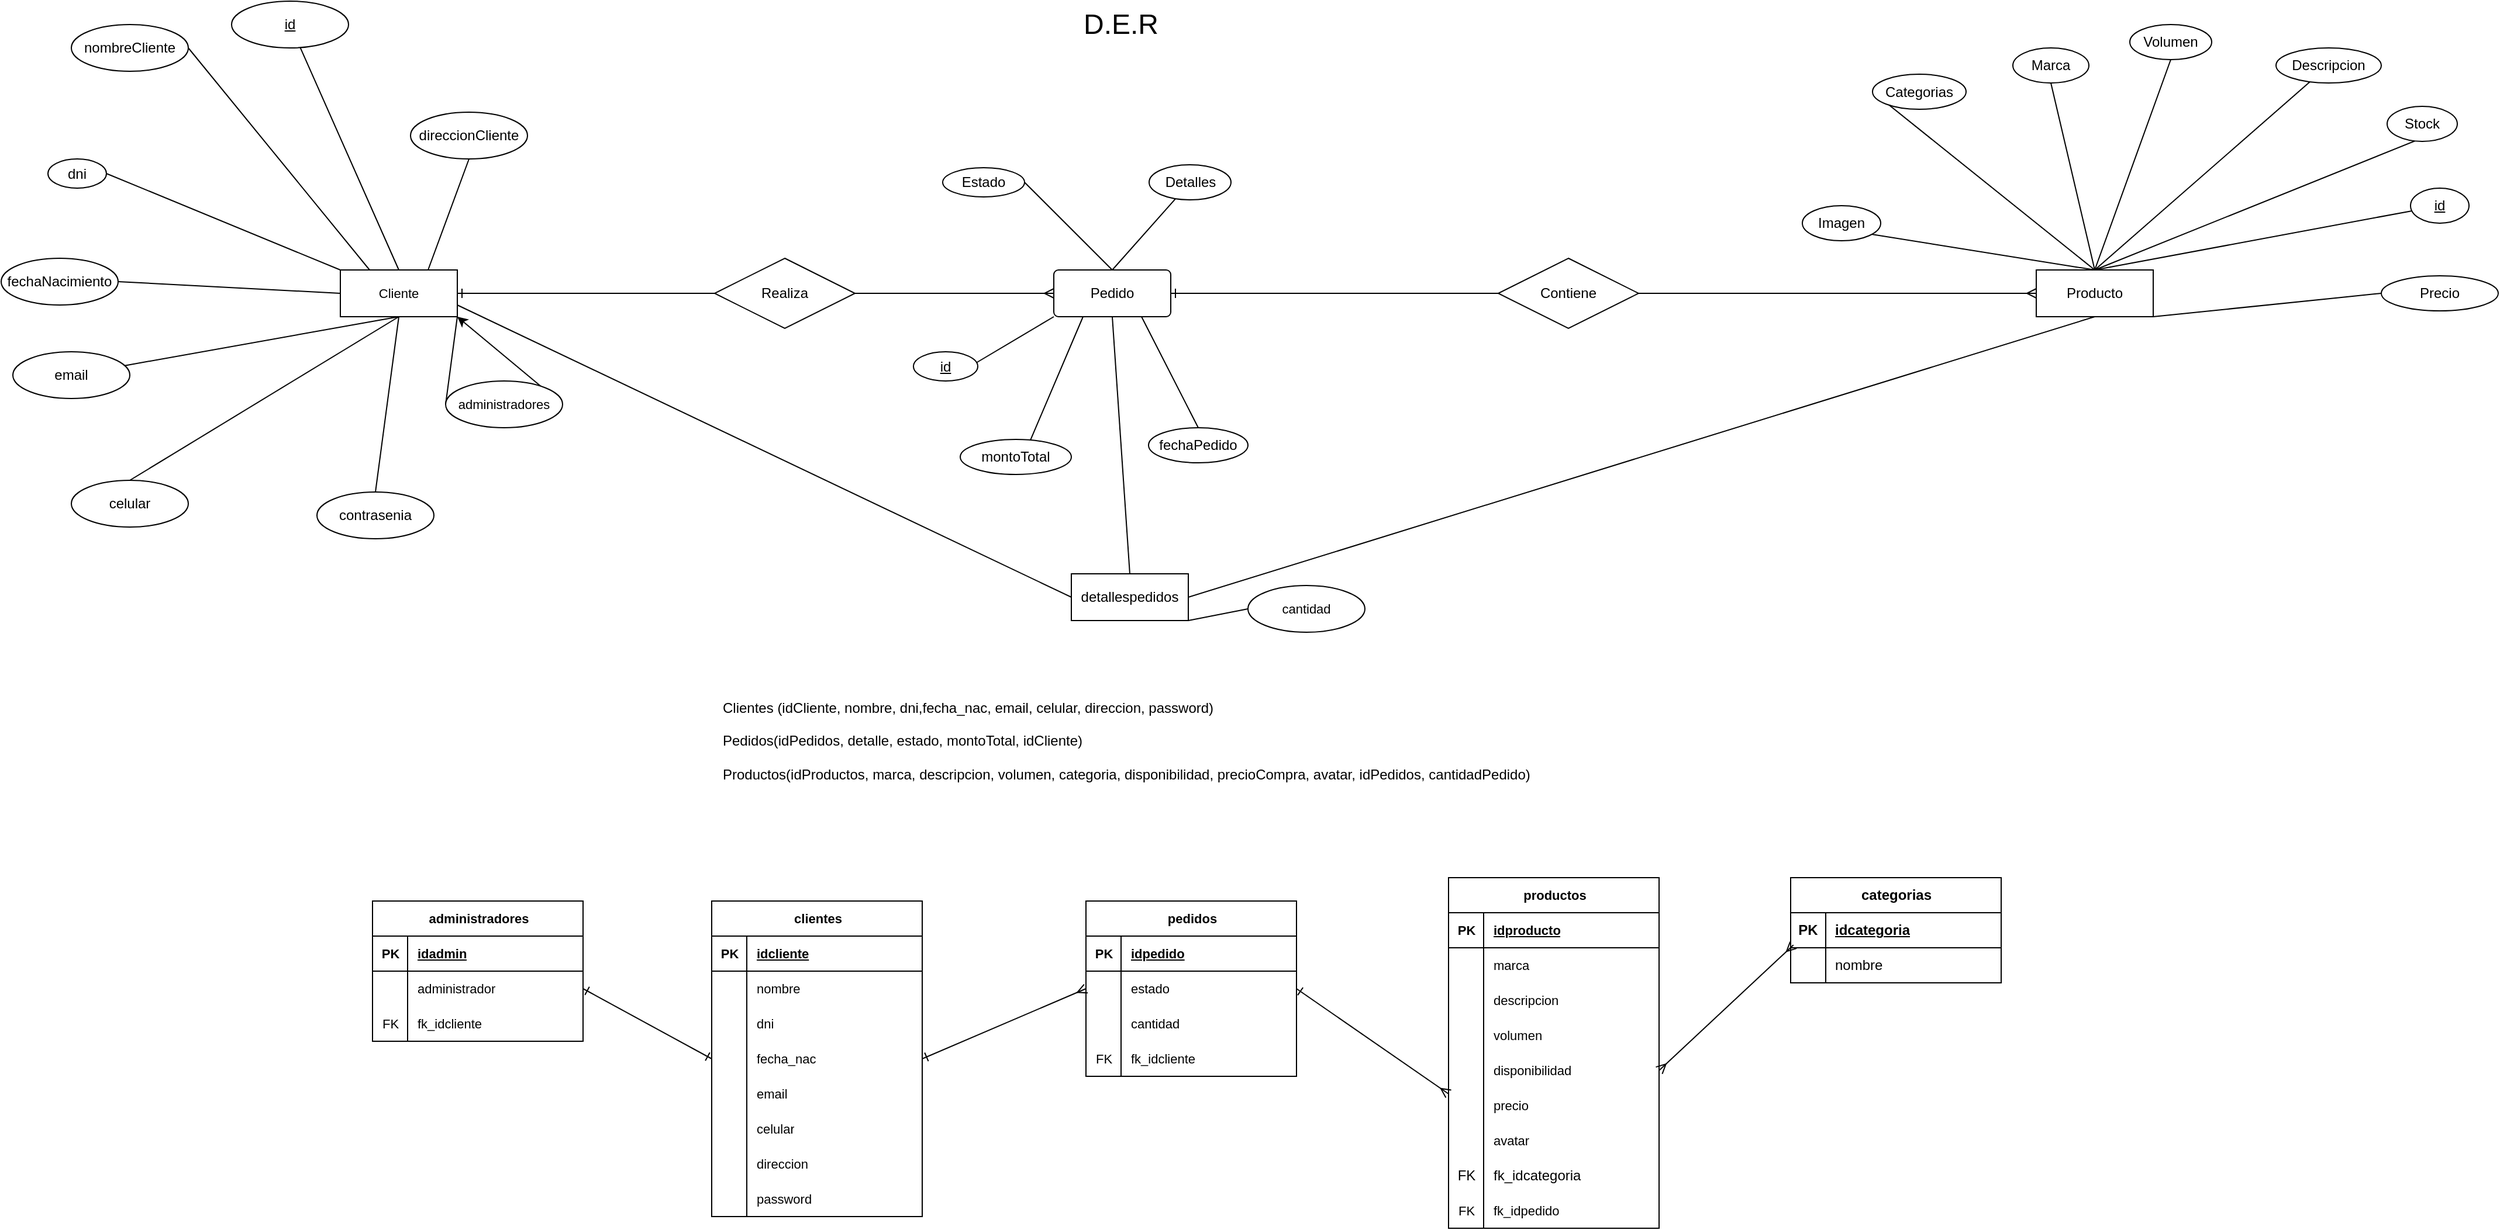 <mxfile version="23.1.5" type="device">
  <diagram name="Página-1" id="Vzo0kgqC_UBkj3XEZUI8">
    <mxGraphModel dx="1621" dy="559" grid="1" gridSize="10" guides="1" tooltips="1" connect="1" arrows="1" fold="1" page="1" pageScale="1" pageWidth="827" pageHeight="1169" math="0" shadow="0">
      <root>
        <mxCell id="0" />
        <mxCell id="1" parent="0" />
        <mxCell id="DwWtj5NtbCxw7z7-k88G-12" style="rounded=0;orthogonalLoop=1;jettySize=auto;html=1;entryX=0.5;entryY=1;entryDx=0;entryDy=0;endArrow=none;endFill=0;exitX=0.25;exitY=1;exitDx=0;exitDy=0;" parent="1" source="DwWtj5NtbCxw7z7-k88G-1" target="DwWtj5NtbCxw7z7-k88G-11" edge="1">
          <mxGeometry relative="1" as="geometry">
            <mxPoint x="60" y="220" as="sourcePoint" />
          </mxGeometry>
        </mxCell>
        <mxCell id="DwWtj5NtbCxw7z7-k88G-13" value="" style="edgeStyle=none;shape=connector;rounded=0;orthogonalLoop=1;jettySize=auto;html=1;labelBackgroundColor=default;strokeColor=default;align=center;verticalAlign=middle;fontFamily=Helvetica;fontSize=11;fontColor=default;endArrow=none;endFill=0;exitX=0.5;exitY=0;exitDx=0;exitDy=0;" parent="1" source="ZBYRDxDw6erKuCQjxqFS-1" target="DwWtj5NtbCxw7z7-k88G-2" edge="1">
          <mxGeometry relative="1" as="geometry" />
        </mxCell>
        <mxCell id="DwWtj5NtbCxw7z7-k88G-14" value="" style="edgeStyle=none;shape=connector;rounded=0;orthogonalLoop=1;jettySize=auto;html=1;labelBackgroundColor=default;strokeColor=default;align=center;verticalAlign=middle;fontFamily=Helvetica;fontSize=11;fontColor=default;endArrow=none;endFill=0;exitX=0.5;exitY=0;exitDx=0;exitDy=0;" parent="1" source="ZBYRDxDw6erKuCQjxqFS-1" target="DwWtj5NtbCxw7z7-k88G-6" edge="1">
          <mxGeometry relative="1" as="geometry" />
        </mxCell>
        <mxCell id="DwWtj5NtbCxw7z7-k88G-16" style="edgeStyle=none;shape=connector;rounded=0;orthogonalLoop=1;jettySize=auto;html=1;exitX=0.75;exitY=1;exitDx=0;exitDy=0;entryX=0.5;entryY=0;entryDx=0;entryDy=0;labelBackgroundColor=default;strokeColor=default;align=center;verticalAlign=middle;fontFamily=Helvetica;fontSize=11;fontColor=default;endArrow=none;endFill=0;" parent="1" source="DwWtj5NtbCxw7z7-k88G-1" target="DwWtj5NtbCxw7z7-k88G-8" edge="1">
          <mxGeometry relative="1" as="geometry" />
        </mxCell>
        <mxCell id="DwWtj5NtbCxw7z7-k88G-17" style="edgeStyle=none;shape=connector;rounded=0;orthogonalLoop=1;jettySize=auto;html=1;exitX=0.5;exitY=0;exitDx=0;exitDy=0;entryX=0;entryY=0.5;entryDx=0;entryDy=0;labelBackgroundColor=default;strokeColor=default;align=center;verticalAlign=middle;fontFamily=Helvetica;fontSize=11;fontColor=default;endArrow=none;endFill=0;" parent="1" source="ZBYRDxDw6erKuCQjxqFS-1" target="DwWtj5NtbCxw7z7-k88G-7" edge="1">
          <mxGeometry relative="1" as="geometry" />
        </mxCell>
        <mxCell id="DwWtj5NtbCxw7z7-k88G-18" style="edgeStyle=none;shape=connector;rounded=0;orthogonalLoop=1;jettySize=auto;html=1;exitX=0.5;exitY=0;exitDx=0;exitDy=0;entryX=0;entryY=0.5;entryDx=0;entryDy=0;labelBackgroundColor=default;strokeColor=default;align=center;verticalAlign=middle;fontFamily=Helvetica;fontSize=11;fontColor=default;endArrow=none;endFill=0;" parent="1" source="ZBYRDxDw6erKuCQjxqFS-1" target="DwWtj5NtbCxw7z7-k88G-5" edge="1">
          <mxGeometry relative="1" as="geometry" />
        </mxCell>
        <mxCell id="DwWtj5NtbCxw7z7-k88G-19" style="edgeStyle=none;shape=connector;rounded=0;orthogonalLoop=1;jettySize=auto;html=1;exitX=0.5;exitY=0;exitDx=0;exitDy=0;entryX=0.5;entryY=1;entryDx=0;entryDy=0;labelBackgroundColor=default;strokeColor=default;align=center;verticalAlign=middle;fontFamily=Helvetica;fontSize=11;fontColor=default;endArrow=none;endFill=0;" parent="1" source="ZBYRDxDw6erKuCQjxqFS-1" target="DwWtj5NtbCxw7z7-k88G-4" edge="1">
          <mxGeometry relative="1" as="geometry" />
        </mxCell>
        <mxCell id="DwWtj5NtbCxw7z7-k88G-1" value="Pedido" style="rounded=1;arcSize=10;whiteSpace=wrap;html=1;align=center;" parent="1" vertex="1">
          <mxGeometry x="290" y="230" width="100" height="40" as="geometry" />
        </mxCell>
        <mxCell id="DwWtj5NtbCxw7z7-k88G-2" value="id" style="ellipse;whiteSpace=wrap;html=1;align=center;fontStyle=4;" parent="1" vertex="1">
          <mxGeometry x="1450" y="160" width="50" height="30" as="geometry" />
        </mxCell>
        <mxCell id="DwWtj5NtbCxw7z7-k88G-4" value="Marca" style="ellipse;whiteSpace=wrap;html=1;align=center;" parent="1" vertex="1">
          <mxGeometry x="1110" y="40" width="65" height="30" as="geometry" />
        </mxCell>
        <mxCell id="DwWtj5NtbCxw7z7-k88G-5" value="Categorias" style="ellipse;whiteSpace=wrap;html=1;align=center;" parent="1" vertex="1">
          <mxGeometry x="990" y="62.5" width="80" height="30" as="geometry" />
        </mxCell>
        <mxCell id="DwWtj5NtbCxw7z7-k88G-6" value="Descripcion" style="ellipse;whiteSpace=wrap;html=1;align=center;" parent="1" vertex="1">
          <mxGeometry x="1335" y="40" width="90" height="30" as="geometry" />
        </mxCell>
        <mxCell id="DwWtj5NtbCxw7z7-k88G-7" value="Imagen" style="ellipse;whiteSpace=wrap;html=1;align=center;" parent="1" vertex="1">
          <mxGeometry x="930" y="175" width="67" height="30" as="geometry" />
        </mxCell>
        <mxCell id="DwWtj5NtbCxw7z7-k88G-8" value="fechaPedido" style="ellipse;whiteSpace=wrap;html=1;align=center;" parent="1" vertex="1">
          <mxGeometry x="371" y="365" width="85" height="30" as="geometry" />
        </mxCell>
        <mxCell id="DwWtj5NtbCxw7z7-k88G-21" style="edgeStyle=none;shape=connector;rounded=0;orthogonalLoop=1;jettySize=auto;html=1;exitX=1;exitY=0.5;exitDx=0;exitDy=0;entryX=0.5;entryY=0;entryDx=0;entryDy=0;labelBackgroundColor=default;strokeColor=default;align=center;verticalAlign=middle;fontFamily=Helvetica;fontSize=11;fontColor=default;endArrow=none;endFill=0;" parent="1" source="DwWtj5NtbCxw7z7-k88G-9" target="ZBYRDxDw6erKuCQjxqFS-1" edge="1">
          <mxGeometry relative="1" as="geometry" />
        </mxCell>
        <mxCell id="DwWtj5NtbCxw7z7-k88G-9" value="Stock" style="ellipse;whiteSpace=wrap;html=1;align=center;" parent="1" vertex="1">
          <mxGeometry x="1430" y="90" width="60" height="30" as="geometry" />
        </mxCell>
        <mxCell id="DwWtj5NtbCxw7z7-k88G-20" style="edgeStyle=none;shape=connector;rounded=0;orthogonalLoop=1;jettySize=auto;html=1;exitX=0.5;exitY=1;exitDx=0;exitDy=0;entryX=0.5;entryY=0;entryDx=0;entryDy=0;labelBackgroundColor=default;strokeColor=default;align=center;verticalAlign=middle;fontFamily=Helvetica;fontSize=11;fontColor=default;endArrow=none;endFill=0;" parent="1" source="DwWtj5NtbCxw7z7-k88G-10" target="ZBYRDxDw6erKuCQjxqFS-1" edge="1">
          <mxGeometry relative="1" as="geometry" />
        </mxCell>
        <mxCell id="DwWtj5NtbCxw7z7-k88G-10" value="Volumen" style="ellipse;whiteSpace=wrap;html=1;align=center;" parent="1" vertex="1">
          <mxGeometry x="1210" y="20" width="70" height="30" as="geometry" />
        </mxCell>
        <mxCell id="DwWtj5NtbCxw7z7-k88G-11" value="montoTotal" style="ellipse;whiteSpace=wrap;html=1;align=center;" parent="1" vertex="1">
          <mxGeometry x="210" y="375" width="95" height="30" as="geometry" />
        </mxCell>
        <mxCell id="DwWtj5NtbCxw7z7-k88G-22" value="Cliente" style="whiteSpace=wrap;html=1;align=center;fontFamily=Helvetica;fontSize=11;fontColor=default;" parent="1" vertex="1">
          <mxGeometry x="-320" y="230" width="100" height="40" as="geometry" />
        </mxCell>
        <mxCell id="DwWtj5NtbCxw7z7-k88G-30" value="" style="edgeStyle=none;shape=connector;rounded=0;orthogonalLoop=1;jettySize=auto;html=1;labelBackgroundColor=default;strokeColor=default;align=center;verticalAlign=middle;fontFamily=Helvetica;fontSize=11;fontColor=default;endArrow=none;endFill=0;" parent="1" source="DwWtj5NtbCxw7z7-k88G-23" edge="1">
          <mxGeometry relative="1" as="geometry">
            <Array as="points" />
            <mxPoint x="-270" y="230" as="targetPoint" />
          </mxGeometry>
        </mxCell>
        <mxCell id="DwWtj5NtbCxw7z7-k88G-23" value="&lt;font style=&quot;font-size: 12px;&quot;&gt;id&lt;/font&gt;" style="ellipse;whiteSpace=wrap;html=1;align=center;fontStyle=4;fontFamily=Helvetica;fontSize=11;fontColor=default;" parent="1" vertex="1">
          <mxGeometry x="-413" width="100" height="40" as="geometry" />
        </mxCell>
        <mxCell id="DwWtj5NtbCxw7z7-k88G-31" style="edgeStyle=none;shape=connector;rounded=0;orthogonalLoop=1;jettySize=auto;html=1;exitX=0.5;exitY=1;exitDx=0;exitDy=0;entryX=0.75;entryY=0;entryDx=0;entryDy=0;labelBackgroundColor=default;strokeColor=default;align=center;verticalAlign=middle;fontFamily=Helvetica;fontSize=11;fontColor=default;endArrow=none;endFill=0;" parent="1" source="DwWtj5NtbCxw7z7-k88G-24" target="DwWtj5NtbCxw7z7-k88G-22" edge="1">
          <mxGeometry relative="1" as="geometry" />
        </mxCell>
        <mxCell id="DwWtj5NtbCxw7z7-k88G-24" value="&lt;font style=&quot;font-size: 12px;&quot;&gt;direccionCliente&lt;/font&gt;" style="ellipse;whiteSpace=wrap;html=1;align=center;fontFamily=Helvetica;fontSize=11;fontColor=default;" parent="1" vertex="1">
          <mxGeometry x="-260" y="95" width="100" height="40" as="geometry" />
        </mxCell>
        <mxCell id="DwWtj5NtbCxw7z7-k88G-36" style="edgeStyle=none;shape=connector;rounded=0;orthogonalLoop=1;jettySize=auto;html=1;exitX=1;exitY=0.5;exitDx=0;exitDy=0;labelBackgroundColor=default;strokeColor=default;align=center;verticalAlign=middle;fontFamily=Helvetica;fontSize=11;fontColor=default;endArrow=none;endFill=0;entryX=0.25;entryY=0;entryDx=0;entryDy=0;" parent="1" source="DwWtj5NtbCxw7z7-k88G-25" target="DwWtj5NtbCxw7z7-k88G-22" edge="1">
          <mxGeometry relative="1" as="geometry">
            <mxPoint x="-270" y="230" as="targetPoint" />
          </mxGeometry>
        </mxCell>
        <mxCell id="DwWtj5NtbCxw7z7-k88G-25" value="&lt;font style=&quot;font-size: 12px;&quot;&gt;nombreCliente&lt;/font&gt;" style="ellipse;whiteSpace=wrap;html=1;align=center;fontFamily=Helvetica;fontSize=11;fontColor=default;" parent="1" vertex="1">
          <mxGeometry x="-550" y="20" width="100" height="40" as="geometry" />
        </mxCell>
        <mxCell id="DwWtj5NtbCxw7z7-k88G-35" style="edgeStyle=none;shape=connector;rounded=0;orthogonalLoop=1;jettySize=auto;html=1;exitX=1;exitY=0.5;exitDx=0;exitDy=0;entryX=0;entryY=0;entryDx=0;entryDy=0;labelBackgroundColor=default;strokeColor=default;align=center;verticalAlign=middle;fontFamily=Helvetica;fontSize=11;fontColor=default;endArrow=none;endFill=0;" parent="1" source="DwWtj5NtbCxw7z7-k88G-26" target="DwWtj5NtbCxw7z7-k88G-22" edge="1">
          <mxGeometry relative="1" as="geometry" />
        </mxCell>
        <mxCell id="DwWtj5NtbCxw7z7-k88G-26" value="&lt;font style=&quot;font-size: 12px;&quot;&gt;dni&lt;/font&gt;" style="ellipse;whiteSpace=wrap;html=1;align=center;fontFamily=Helvetica;fontSize=11;fontColor=default;" parent="1" vertex="1">
          <mxGeometry x="-570" y="135" width="50" height="25" as="geometry" />
        </mxCell>
        <mxCell id="DwWtj5NtbCxw7z7-k88G-32" style="edgeStyle=none;shape=connector;rounded=0;orthogonalLoop=1;jettySize=auto;html=1;exitX=0.5;exitY=0;exitDx=0;exitDy=0;entryX=0.5;entryY=1;entryDx=0;entryDy=0;labelBackgroundColor=default;strokeColor=default;align=center;verticalAlign=middle;fontFamily=Helvetica;fontSize=11;fontColor=default;endArrow=none;endFill=0;" parent="1" source="DwWtj5NtbCxw7z7-k88G-27" target="DwWtj5NtbCxw7z7-k88G-22" edge="1">
          <mxGeometry relative="1" as="geometry" />
        </mxCell>
        <mxCell id="DwWtj5NtbCxw7z7-k88G-27" value="&lt;font style=&quot;font-size: 12px;&quot;&gt;celular&lt;/font&gt;" style="ellipse;whiteSpace=wrap;html=1;align=center;fontFamily=Helvetica;fontSize=11;fontColor=default;" parent="1" vertex="1">
          <mxGeometry x="-550" y="410" width="100" height="40" as="geometry" />
        </mxCell>
        <mxCell id="DwWtj5NtbCxw7z7-k88G-33" style="edgeStyle=none;shape=connector;rounded=0;orthogonalLoop=1;jettySize=auto;html=1;exitX=0.5;exitY=0;exitDx=0;exitDy=0;entryX=0.5;entryY=1;entryDx=0;entryDy=0;labelBackgroundColor=default;strokeColor=default;align=center;verticalAlign=middle;fontFamily=Helvetica;fontSize=11;fontColor=default;endArrow=none;endFill=0;" parent="1" source="DwWtj5NtbCxw7z7-k88G-28" target="DwWtj5NtbCxw7z7-k88G-22" edge="1">
          <mxGeometry relative="1" as="geometry" />
        </mxCell>
        <mxCell id="DwWtj5NtbCxw7z7-k88G-28" value="&lt;font style=&quot;font-size: 12px;&quot;&gt;contrasenia&lt;/font&gt;" style="ellipse;whiteSpace=wrap;html=1;align=center;fontFamily=Helvetica;fontSize=11;fontColor=default;" parent="1" vertex="1">
          <mxGeometry x="-340" y="420" width="100" height="40" as="geometry" />
        </mxCell>
        <mxCell id="DwWtj5NtbCxw7z7-k88G-34" style="edgeStyle=none;shape=connector;rounded=0;orthogonalLoop=1;jettySize=auto;html=1;exitX=1;exitY=0.5;exitDx=0;exitDy=0;entryX=0;entryY=0.5;entryDx=0;entryDy=0;labelBackgroundColor=default;strokeColor=default;align=center;verticalAlign=middle;fontFamily=Helvetica;fontSize=11;fontColor=default;endArrow=none;endFill=0;" parent="1" source="DwWtj5NtbCxw7z7-k88G-29" target="DwWtj5NtbCxw7z7-k88G-22" edge="1">
          <mxGeometry relative="1" as="geometry" />
        </mxCell>
        <mxCell id="DwWtj5NtbCxw7z7-k88G-29" value="&lt;font style=&quot;font-size: 12px;&quot;&gt;fechaNacimiento&lt;/font&gt;" style="ellipse;whiteSpace=wrap;html=1;align=center;fontFamily=Helvetica;fontSize=11;fontColor=default;" parent="1" vertex="1">
          <mxGeometry x="-610" y="220" width="100" height="40" as="geometry" />
        </mxCell>
        <mxCell id="DwWtj5NtbCxw7z7-k88G-46" style="edgeStyle=none;shape=connector;rounded=0;orthogonalLoop=1;jettySize=auto;html=1;exitX=0.5;exitY=1;exitDx=0;exitDy=0;entryX=0;entryY=1;entryDx=0;entryDy=0;labelBackgroundColor=default;strokeColor=default;align=center;verticalAlign=middle;fontFamily=Helvetica;fontSize=11;fontColor=default;endArrow=none;endFill=0;" parent="1" source="DwWtj5NtbCxw7z7-k88G-38" target="DwWtj5NtbCxw7z7-k88G-1" edge="1">
          <mxGeometry relative="1" as="geometry" />
        </mxCell>
        <mxCell id="DwWtj5NtbCxw7z7-k88G-38" value="&lt;font style=&quot;font-size: 12px;&quot;&gt;id&lt;/font&gt;" style="ellipse;whiteSpace=wrap;html=1;align=center;fontStyle=4;fontFamily=Helvetica;fontSize=11;fontColor=default;" parent="1" vertex="1">
          <mxGeometry x="170" y="300" width="55" height="25" as="geometry" />
        </mxCell>
        <mxCell id="DwWtj5NtbCxw7z7-k88G-47" style="edgeStyle=none;shape=connector;rounded=0;orthogonalLoop=1;jettySize=auto;html=1;exitX=1;exitY=0.5;exitDx=0;exitDy=0;entryX=0.5;entryY=0;entryDx=0;entryDy=0;labelBackgroundColor=default;strokeColor=default;align=center;verticalAlign=middle;fontFamily=Helvetica;fontSize=11;fontColor=default;endArrow=none;endFill=0;" parent="1" source="DwWtj5NtbCxw7z7-k88G-41" target="DwWtj5NtbCxw7z7-k88G-1" edge="1">
          <mxGeometry relative="1" as="geometry" />
        </mxCell>
        <mxCell id="DwWtj5NtbCxw7z7-k88G-41" value="&lt;font style=&quot;font-size: 12px;&quot;&gt;Estado&lt;/font&gt;" style="ellipse;whiteSpace=wrap;html=1;align=center;fontFamily=Helvetica;fontSize=11;fontColor=default;" parent="1" vertex="1">
          <mxGeometry x="195" y="142.5" width="70" height="25" as="geometry" />
        </mxCell>
        <mxCell id="DwWtj5NtbCxw7z7-k88G-43" value="" style="edgeStyle=none;shape=connector;rounded=0;orthogonalLoop=1;jettySize=auto;html=1;labelBackgroundColor=default;strokeColor=default;align=center;verticalAlign=middle;fontFamily=Helvetica;fontSize=11;fontColor=default;endArrow=none;endFill=0;entryX=0.5;entryY=0;entryDx=0;entryDy=0;" parent="1" source="DwWtj5NtbCxw7z7-k88G-42" target="DwWtj5NtbCxw7z7-k88G-1" edge="1">
          <mxGeometry relative="1" as="geometry" />
        </mxCell>
        <mxCell id="DwWtj5NtbCxw7z7-k88G-42" value="&lt;font style=&quot;font-size: 12px;&quot;&gt;Detalles&lt;/font&gt;" style="ellipse;whiteSpace=wrap;html=1;align=center;fontFamily=Helvetica;fontSize=11;fontColor=default;" parent="1" vertex="1">
          <mxGeometry x="371.5" y="140" width="70" height="30" as="geometry" />
        </mxCell>
        <mxCell id="4LqyAOCPkhTk_oQaiAf2-2" value="" style="rounded=0;orthogonalLoop=1;jettySize=auto;html=1;endArrow=none;endFill=0;entryX=0.5;entryY=1;entryDx=0;entryDy=0;" parent="1" source="4LqyAOCPkhTk_oQaiAf2-1" target="DwWtj5NtbCxw7z7-k88G-22" edge="1">
          <mxGeometry relative="1" as="geometry" />
        </mxCell>
        <mxCell id="4LqyAOCPkhTk_oQaiAf2-1" value="email&lt;br&gt;" style="ellipse;whiteSpace=wrap;html=1;align=center;" parent="1" vertex="1">
          <mxGeometry x="-600" y="300" width="100" height="40" as="geometry" />
        </mxCell>
        <mxCell id="b-eqN2tQUqeSVxxcRZGc-3" value="" style="edgeStyle=orthogonalEdgeStyle;rounded=0;orthogonalLoop=1;jettySize=auto;html=1;startArrow=none;startFill=0;endArrow=ERone;endFill=0;entryX=1;entryY=0.5;entryDx=0;entryDy=0;" parent="1" source="b-eqN2tQUqeSVxxcRZGc-2" target="DwWtj5NtbCxw7z7-k88G-22" edge="1">
          <mxGeometry relative="1" as="geometry">
            <mxPoint x="-90" y="250" as="targetPoint" />
          </mxGeometry>
        </mxCell>
        <mxCell id="b-eqN2tQUqeSVxxcRZGc-4" value="" style="edgeStyle=orthogonalEdgeStyle;rounded=0;orthogonalLoop=1;jettySize=auto;html=1;endArrow=ERmany;endFill=0;startArrow=none;startFill=0;" parent="1" source="b-eqN2tQUqeSVxxcRZGc-2" edge="1">
          <mxGeometry relative="1" as="geometry">
            <mxPoint x="290" y="250" as="targetPoint" />
          </mxGeometry>
        </mxCell>
        <mxCell id="b-eqN2tQUqeSVxxcRZGc-2" value="Realiza" style="shape=rhombus;perimeter=rhombusPerimeter;whiteSpace=wrap;html=1;align=center;" parent="1" vertex="1">
          <mxGeometry y="220" width="120" height="60" as="geometry" />
        </mxCell>
        <mxCell id="ZBYRDxDw6erKuCQjxqFS-1" value="Producto" style="whiteSpace=wrap;html=1;align=center;" parent="1" vertex="1">
          <mxGeometry x="1130" y="230" width="100" height="40" as="geometry" />
        </mxCell>
        <mxCell id="ZBYRDxDw6erKuCQjxqFS-2" value="Contiene" style="shape=rhombus;perimeter=rhombusPerimeter;whiteSpace=wrap;html=1;align=center;" parent="1" vertex="1">
          <mxGeometry x="670" y="220" width="120" height="60" as="geometry" />
        </mxCell>
        <mxCell id="ZBYRDxDw6erKuCQjxqFS-4" value="" style="endArrow=none;html=1;rounded=0;entryX=0;entryY=0.5;entryDx=0;entryDy=0;exitX=1;exitY=0.5;exitDx=0;exitDy=0;startArrow=ERone;startFill=0;" parent="1" source="DwWtj5NtbCxw7z7-k88G-1" target="ZBYRDxDw6erKuCQjxqFS-2" edge="1">
          <mxGeometry relative="1" as="geometry">
            <mxPoint x="260" y="130" as="sourcePoint" />
            <mxPoint x="420" y="130" as="targetPoint" />
          </mxGeometry>
        </mxCell>
        <mxCell id="ZBYRDxDw6erKuCQjxqFS-7" value="" style="edgeStyle=orthogonalEdgeStyle;rounded=0;orthogonalLoop=1;jettySize=auto;html=1;endArrow=none;endFill=0;entryX=1;entryY=0.5;entryDx=0;entryDy=0;exitX=0;exitY=0.5;exitDx=0;exitDy=0;startArrow=ERmany;startFill=0;" parent="1" source="ZBYRDxDw6erKuCQjxqFS-1" target="ZBYRDxDw6erKuCQjxqFS-2" edge="1">
          <mxGeometry relative="1" as="geometry">
            <mxPoint x="870" y="250" as="targetPoint" />
            <mxPoint x="970" y="250" as="sourcePoint" />
          </mxGeometry>
        </mxCell>
        <mxCell id="ZBYRDxDw6erKuCQjxqFS-37" value="Precio" style="ellipse;whiteSpace=wrap;html=1;align=center;" parent="1" vertex="1">
          <mxGeometry x="1425" y="235" width="100" height="30" as="geometry" />
        </mxCell>
        <mxCell id="ZBYRDxDw6erKuCQjxqFS-38" value="" style="endArrow=none;html=1;rounded=0;entryX=0;entryY=0.5;entryDx=0;entryDy=0;exitX=1;exitY=1;exitDx=0;exitDy=0;" parent="1" source="ZBYRDxDw6erKuCQjxqFS-1" target="ZBYRDxDw6erKuCQjxqFS-37" edge="1">
          <mxGeometry relative="1" as="geometry">
            <mxPoint x="960" y="230" as="sourcePoint" />
            <mxPoint x="1120" y="230" as="targetPoint" />
          </mxGeometry>
        </mxCell>
        <mxCell id="XKDjtji_S2aPYk-ZJTaT-4" style="edgeStyle=none;shape=connector;rounded=0;orthogonalLoop=1;jettySize=auto;html=1;exitX=1;exitY=0.5;exitDx=0;exitDy=0;entryX=1;entryY=1;entryDx=0;entryDy=0;labelBackgroundColor=default;strokeColor=default;align=center;verticalAlign=middle;fontFamily=Helvetica;fontSize=11;fontColor=default;endArrow=classic;endFill=1;" parent="1" source="XKDjtji_S2aPYk-ZJTaT-3" target="DwWtj5NtbCxw7z7-k88G-22" edge="1">
          <mxGeometry relative="1" as="geometry" />
        </mxCell>
        <mxCell id="XKDjtji_S2aPYk-ZJTaT-5" style="edgeStyle=none;shape=connector;rounded=0;orthogonalLoop=1;jettySize=auto;html=1;exitX=0;exitY=0.5;exitDx=0;exitDy=0;entryX=1;entryY=1;entryDx=0;entryDy=0;labelBackgroundColor=default;strokeColor=default;align=center;verticalAlign=middle;fontFamily=Helvetica;fontSize=11;fontColor=default;endArrow=none;endFill=0;" parent="1" source="XKDjtji_S2aPYk-ZJTaT-3" target="DwWtj5NtbCxw7z7-k88G-22" edge="1">
          <mxGeometry relative="1" as="geometry" />
        </mxCell>
        <mxCell id="XKDjtji_S2aPYk-ZJTaT-3" value="administradores" style="ellipse;whiteSpace=wrap;html=1;align=center;fontFamily=Helvetica;fontSize=11;fontColor=default;" parent="1" vertex="1">
          <mxGeometry x="-230" y="325" width="100" height="40" as="geometry" />
        </mxCell>
        <mxCell id="fnUu8i5HGVARScvE-FgD-1" value="&lt;div&gt;Clientes (idCliente, nombre, dni,fecha_nac, email, celular, direccion, password)&amp;nbsp;&lt;/div&gt;&lt;div&gt;&lt;br&gt;&lt;/div&gt;&lt;div&gt;Pedidos(idPedidos, detalle, estado, montoTotal, idCliente)&amp;nbsp;&lt;/div&gt;&lt;div&gt;&lt;br&gt;&lt;/div&gt;&lt;div style=&quot;&quot;&gt;Productos(idProductos, marca, descripcion, volumen, categoria, disponibilidad, precioCompra, avatar, idPedidos, cantidadPedido)&lt;/div&gt;" style="text;html=1;align=left;verticalAlign=middle;resizable=0;points=[];autosize=1;strokeColor=none;fillColor=none;" parent="1" vertex="1">
          <mxGeometry x="5" y="588" width="710" height="90" as="geometry" />
        </mxCell>
        <mxCell id="3fL_yM4br-4eo1RS2DXt-6" value="clientes" style="shape=table;startSize=30;container=1;collapsible=1;childLayout=tableLayout;fixedRows=1;rowLines=0;fontStyle=1;align=center;resizeLast=1;html=1;fontFamily=Helvetica;fontSize=11;fontColor=default;labelBackgroundColor=default;" parent="1" vertex="1">
          <mxGeometry x="-2.5" y="770" width="180" height="270" as="geometry" />
        </mxCell>
        <mxCell id="3fL_yM4br-4eo1RS2DXt-7" value="" style="shape=tableRow;horizontal=0;startSize=0;swimlaneHead=0;swimlaneBody=0;fillColor=none;collapsible=0;dropTarget=0;points=[[0,0.5],[1,0.5]];portConstraint=eastwest;top=0;left=0;right=0;bottom=1;fontFamily=Helvetica;fontSize=11;fontColor=default;labelBackgroundColor=default;" parent="3fL_yM4br-4eo1RS2DXt-6" vertex="1">
          <mxGeometry y="30" width="180" height="30" as="geometry" />
        </mxCell>
        <mxCell id="3fL_yM4br-4eo1RS2DXt-8" value="PK" style="shape=partialRectangle;connectable=0;fillColor=none;top=0;left=0;bottom=0;right=0;fontStyle=1;overflow=hidden;whiteSpace=wrap;html=1;fontFamily=Helvetica;fontSize=11;fontColor=default;labelBackgroundColor=default;" parent="3fL_yM4br-4eo1RS2DXt-7" vertex="1">
          <mxGeometry width="30" height="30" as="geometry">
            <mxRectangle width="30" height="30" as="alternateBounds" />
          </mxGeometry>
        </mxCell>
        <mxCell id="3fL_yM4br-4eo1RS2DXt-9" value="idcliente" style="shape=partialRectangle;connectable=0;fillColor=none;top=0;left=0;bottom=0;right=0;align=left;spacingLeft=6;fontStyle=5;overflow=hidden;whiteSpace=wrap;html=1;fontFamily=Helvetica;fontSize=11;fontColor=default;labelBackgroundColor=default;" parent="3fL_yM4br-4eo1RS2DXt-7" vertex="1">
          <mxGeometry x="30" width="150" height="30" as="geometry">
            <mxRectangle width="150" height="30" as="alternateBounds" />
          </mxGeometry>
        </mxCell>
        <mxCell id="3fL_yM4br-4eo1RS2DXt-10" value="" style="shape=tableRow;horizontal=0;startSize=0;swimlaneHead=0;swimlaneBody=0;fillColor=none;collapsible=0;dropTarget=0;points=[[0,0.5],[1,0.5]];portConstraint=eastwest;top=0;left=0;right=0;bottom=0;fontFamily=Helvetica;fontSize=11;fontColor=default;labelBackgroundColor=default;" parent="3fL_yM4br-4eo1RS2DXt-6" vertex="1">
          <mxGeometry y="60" width="180" height="30" as="geometry" />
        </mxCell>
        <mxCell id="3fL_yM4br-4eo1RS2DXt-11" value="" style="shape=partialRectangle;connectable=0;fillColor=none;top=0;left=0;bottom=0;right=0;editable=1;overflow=hidden;whiteSpace=wrap;html=1;fontFamily=Helvetica;fontSize=11;fontColor=default;labelBackgroundColor=default;" parent="3fL_yM4br-4eo1RS2DXt-10" vertex="1">
          <mxGeometry width="30" height="30" as="geometry">
            <mxRectangle width="30" height="30" as="alternateBounds" />
          </mxGeometry>
        </mxCell>
        <mxCell id="3fL_yM4br-4eo1RS2DXt-12" value="nombre" style="shape=partialRectangle;connectable=0;fillColor=none;top=0;left=0;bottom=0;right=0;align=left;spacingLeft=6;overflow=hidden;whiteSpace=wrap;html=1;fontFamily=Helvetica;fontSize=11;fontColor=default;labelBackgroundColor=default;" parent="3fL_yM4br-4eo1RS2DXt-10" vertex="1">
          <mxGeometry x="30" width="150" height="30" as="geometry">
            <mxRectangle width="150" height="30" as="alternateBounds" />
          </mxGeometry>
        </mxCell>
        <mxCell id="3fL_yM4br-4eo1RS2DXt-13" value="" style="shape=tableRow;horizontal=0;startSize=0;swimlaneHead=0;swimlaneBody=0;fillColor=none;collapsible=0;dropTarget=0;points=[[0,0.5],[1,0.5]];portConstraint=eastwest;top=0;left=0;right=0;bottom=0;fontFamily=Helvetica;fontSize=11;fontColor=default;labelBackgroundColor=default;" parent="3fL_yM4br-4eo1RS2DXt-6" vertex="1">
          <mxGeometry y="90" width="180" height="30" as="geometry" />
        </mxCell>
        <mxCell id="3fL_yM4br-4eo1RS2DXt-14" value="" style="shape=partialRectangle;connectable=0;fillColor=none;top=0;left=0;bottom=0;right=0;editable=1;overflow=hidden;whiteSpace=wrap;html=1;fontFamily=Helvetica;fontSize=11;fontColor=default;labelBackgroundColor=default;" parent="3fL_yM4br-4eo1RS2DXt-13" vertex="1">
          <mxGeometry width="30" height="30" as="geometry">
            <mxRectangle width="30" height="30" as="alternateBounds" />
          </mxGeometry>
        </mxCell>
        <mxCell id="3fL_yM4br-4eo1RS2DXt-15" value="dni" style="shape=partialRectangle;connectable=0;fillColor=none;top=0;left=0;bottom=0;right=0;align=left;spacingLeft=6;overflow=hidden;whiteSpace=wrap;html=1;fontFamily=Helvetica;fontSize=11;fontColor=default;labelBackgroundColor=default;" parent="3fL_yM4br-4eo1RS2DXt-13" vertex="1">
          <mxGeometry x="30" width="150" height="30" as="geometry">
            <mxRectangle width="150" height="30" as="alternateBounds" />
          </mxGeometry>
        </mxCell>
        <mxCell id="3fL_yM4br-4eo1RS2DXt-16" value="" style="shape=tableRow;horizontal=0;startSize=0;swimlaneHead=0;swimlaneBody=0;fillColor=none;collapsible=0;dropTarget=0;points=[[0,0.5],[1,0.5]];portConstraint=eastwest;top=0;left=0;right=0;bottom=0;fontFamily=Helvetica;fontSize=11;fontColor=default;labelBackgroundColor=default;" parent="3fL_yM4br-4eo1RS2DXt-6" vertex="1">
          <mxGeometry y="120" width="180" height="30" as="geometry" />
        </mxCell>
        <mxCell id="3fL_yM4br-4eo1RS2DXt-17" value="" style="shape=partialRectangle;connectable=0;fillColor=none;top=0;left=0;bottom=0;right=0;editable=1;overflow=hidden;whiteSpace=wrap;html=1;fontFamily=Helvetica;fontSize=11;fontColor=default;labelBackgroundColor=default;" parent="3fL_yM4br-4eo1RS2DXt-16" vertex="1">
          <mxGeometry width="30" height="30" as="geometry">
            <mxRectangle width="30" height="30" as="alternateBounds" />
          </mxGeometry>
        </mxCell>
        <mxCell id="3fL_yM4br-4eo1RS2DXt-18" value="fecha_nac" style="shape=partialRectangle;connectable=0;fillColor=none;top=0;left=0;bottom=0;right=0;align=left;spacingLeft=6;overflow=hidden;whiteSpace=wrap;html=1;fontFamily=Helvetica;fontSize=11;fontColor=default;labelBackgroundColor=default;" parent="3fL_yM4br-4eo1RS2DXt-16" vertex="1">
          <mxGeometry x="30" width="150" height="30" as="geometry">
            <mxRectangle width="150" height="30" as="alternateBounds" />
          </mxGeometry>
        </mxCell>
        <mxCell id="3fL_yM4br-4eo1RS2DXt-19" value="" style="shape=tableRow;horizontal=0;startSize=0;swimlaneHead=0;swimlaneBody=0;fillColor=none;collapsible=0;dropTarget=0;points=[[0,0.5],[1,0.5]];portConstraint=eastwest;top=0;left=0;right=0;bottom=0;fontFamily=Helvetica;fontSize=11;fontColor=default;labelBackgroundColor=default;" parent="3fL_yM4br-4eo1RS2DXt-6" vertex="1">
          <mxGeometry y="150" width="180" height="30" as="geometry" />
        </mxCell>
        <mxCell id="3fL_yM4br-4eo1RS2DXt-20" value="" style="shape=partialRectangle;connectable=0;fillColor=none;top=0;left=0;bottom=0;right=0;editable=1;overflow=hidden;whiteSpace=wrap;html=1;fontFamily=Helvetica;fontSize=11;fontColor=default;labelBackgroundColor=default;" parent="3fL_yM4br-4eo1RS2DXt-19" vertex="1">
          <mxGeometry width="30" height="30" as="geometry">
            <mxRectangle width="30" height="30" as="alternateBounds" />
          </mxGeometry>
        </mxCell>
        <mxCell id="3fL_yM4br-4eo1RS2DXt-21" value="email" style="shape=partialRectangle;connectable=0;fillColor=none;top=0;left=0;bottom=0;right=0;align=left;spacingLeft=6;overflow=hidden;whiteSpace=wrap;html=1;fontFamily=Helvetica;fontSize=11;fontColor=default;labelBackgroundColor=default;" parent="3fL_yM4br-4eo1RS2DXt-19" vertex="1">
          <mxGeometry x="30" width="150" height="30" as="geometry">
            <mxRectangle width="150" height="30" as="alternateBounds" />
          </mxGeometry>
        </mxCell>
        <mxCell id="3fL_yM4br-4eo1RS2DXt-22" value="" style="shape=tableRow;horizontal=0;startSize=0;swimlaneHead=0;swimlaneBody=0;fillColor=none;collapsible=0;dropTarget=0;points=[[0,0.5],[1,0.5]];portConstraint=eastwest;top=0;left=0;right=0;bottom=0;fontFamily=Helvetica;fontSize=11;fontColor=default;labelBackgroundColor=default;" parent="3fL_yM4br-4eo1RS2DXt-6" vertex="1">
          <mxGeometry y="180" width="180" height="30" as="geometry" />
        </mxCell>
        <mxCell id="3fL_yM4br-4eo1RS2DXt-23" value="" style="shape=partialRectangle;connectable=0;fillColor=none;top=0;left=0;bottom=0;right=0;editable=1;overflow=hidden;whiteSpace=wrap;html=1;fontFamily=Helvetica;fontSize=11;fontColor=default;labelBackgroundColor=default;" parent="3fL_yM4br-4eo1RS2DXt-22" vertex="1">
          <mxGeometry width="30" height="30" as="geometry">
            <mxRectangle width="30" height="30" as="alternateBounds" />
          </mxGeometry>
        </mxCell>
        <mxCell id="3fL_yM4br-4eo1RS2DXt-24" value="celular" style="shape=partialRectangle;connectable=0;fillColor=none;top=0;left=0;bottom=0;right=0;align=left;spacingLeft=6;overflow=hidden;whiteSpace=wrap;html=1;fontFamily=Helvetica;fontSize=11;fontColor=default;labelBackgroundColor=default;" parent="3fL_yM4br-4eo1RS2DXt-22" vertex="1">
          <mxGeometry x="30" width="150" height="30" as="geometry">
            <mxRectangle width="150" height="30" as="alternateBounds" />
          </mxGeometry>
        </mxCell>
        <mxCell id="3fL_yM4br-4eo1RS2DXt-44" value="" style="shape=tableRow;horizontal=0;startSize=0;swimlaneHead=0;swimlaneBody=0;fillColor=none;collapsible=0;dropTarget=0;points=[[0,0.5],[1,0.5]];portConstraint=eastwest;top=0;left=0;right=0;bottom=0;fontFamily=Helvetica;fontSize=11;fontColor=default;labelBackgroundColor=default;" parent="3fL_yM4br-4eo1RS2DXt-6" vertex="1">
          <mxGeometry y="210" width="180" height="30" as="geometry" />
        </mxCell>
        <mxCell id="3fL_yM4br-4eo1RS2DXt-45" value="" style="shape=partialRectangle;connectable=0;fillColor=none;top=0;left=0;bottom=0;right=0;editable=1;overflow=hidden;whiteSpace=wrap;html=1;fontFamily=Helvetica;fontSize=11;fontColor=default;labelBackgroundColor=default;" parent="3fL_yM4br-4eo1RS2DXt-44" vertex="1">
          <mxGeometry width="30" height="30" as="geometry">
            <mxRectangle width="30" height="30" as="alternateBounds" />
          </mxGeometry>
        </mxCell>
        <mxCell id="3fL_yM4br-4eo1RS2DXt-46" value="direccion" style="shape=partialRectangle;connectable=0;fillColor=none;top=0;left=0;bottom=0;right=0;align=left;spacingLeft=6;overflow=hidden;whiteSpace=wrap;html=1;fontFamily=Helvetica;fontSize=11;fontColor=default;labelBackgroundColor=default;" parent="3fL_yM4br-4eo1RS2DXt-44" vertex="1">
          <mxGeometry x="30" width="150" height="30" as="geometry">
            <mxRectangle width="150" height="30" as="alternateBounds" />
          </mxGeometry>
        </mxCell>
        <mxCell id="3fL_yM4br-4eo1RS2DXt-47" value="" style="shape=tableRow;horizontal=0;startSize=0;swimlaneHead=0;swimlaneBody=0;fillColor=none;collapsible=0;dropTarget=0;points=[[0,0.5],[1,0.5]];portConstraint=eastwest;top=0;left=0;right=0;bottom=0;fontFamily=Helvetica;fontSize=11;fontColor=default;labelBackgroundColor=default;" parent="3fL_yM4br-4eo1RS2DXt-6" vertex="1">
          <mxGeometry y="240" width="180" height="30" as="geometry" />
        </mxCell>
        <mxCell id="3fL_yM4br-4eo1RS2DXt-48" value="" style="shape=partialRectangle;connectable=0;fillColor=none;top=0;left=0;bottom=0;right=0;editable=1;overflow=hidden;whiteSpace=wrap;html=1;fontFamily=Helvetica;fontSize=11;fontColor=default;labelBackgroundColor=default;" parent="3fL_yM4br-4eo1RS2DXt-47" vertex="1">
          <mxGeometry width="30" height="30" as="geometry">
            <mxRectangle width="30" height="30" as="alternateBounds" />
          </mxGeometry>
        </mxCell>
        <mxCell id="3fL_yM4br-4eo1RS2DXt-49" value="password" style="shape=partialRectangle;connectable=0;fillColor=none;top=0;left=0;bottom=0;right=0;align=left;spacingLeft=6;overflow=hidden;whiteSpace=wrap;html=1;fontFamily=Helvetica;fontSize=11;fontColor=default;labelBackgroundColor=default;" parent="3fL_yM4br-4eo1RS2DXt-47" vertex="1">
          <mxGeometry x="30" width="150" height="30" as="geometry">
            <mxRectangle width="150" height="30" as="alternateBounds" />
          </mxGeometry>
        </mxCell>
        <mxCell id="3fL_yM4br-4eo1RS2DXt-50" value="pedidos" style="shape=table;startSize=30;container=1;collapsible=1;childLayout=tableLayout;fixedRows=1;rowLines=0;fontStyle=1;align=center;resizeLast=1;html=1;fontFamily=Helvetica;fontSize=11;fontColor=default;labelBackgroundColor=default;" parent="1" vertex="1">
          <mxGeometry x="317.5" y="770" width="180" height="150" as="geometry" />
        </mxCell>
        <mxCell id="3fL_yM4br-4eo1RS2DXt-51" value="" style="shape=tableRow;horizontal=0;startSize=0;swimlaneHead=0;swimlaneBody=0;fillColor=none;collapsible=0;dropTarget=0;points=[[0,0.5],[1,0.5]];portConstraint=eastwest;top=0;left=0;right=0;bottom=1;fontFamily=Helvetica;fontSize=11;fontColor=default;labelBackgroundColor=default;" parent="3fL_yM4br-4eo1RS2DXt-50" vertex="1">
          <mxGeometry y="30" width="180" height="30" as="geometry" />
        </mxCell>
        <mxCell id="3fL_yM4br-4eo1RS2DXt-52" value="PK" style="shape=partialRectangle;connectable=0;fillColor=none;top=0;left=0;bottom=0;right=0;fontStyle=1;overflow=hidden;whiteSpace=wrap;html=1;fontFamily=Helvetica;fontSize=11;fontColor=default;labelBackgroundColor=default;" parent="3fL_yM4br-4eo1RS2DXt-51" vertex="1">
          <mxGeometry width="30" height="30" as="geometry">
            <mxRectangle width="30" height="30" as="alternateBounds" />
          </mxGeometry>
        </mxCell>
        <mxCell id="3fL_yM4br-4eo1RS2DXt-53" value="idpedido" style="shape=partialRectangle;connectable=0;fillColor=none;top=0;left=0;bottom=0;right=0;align=left;spacingLeft=6;fontStyle=5;overflow=hidden;whiteSpace=wrap;html=1;fontFamily=Helvetica;fontSize=11;fontColor=default;labelBackgroundColor=default;" parent="3fL_yM4br-4eo1RS2DXt-51" vertex="1">
          <mxGeometry x="30" width="150" height="30" as="geometry">
            <mxRectangle width="150" height="30" as="alternateBounds" />
          </mxGeometry>
        </mxCell>
        <mxCell id="3fL_yM4br-4eo1RS2DXt-54" value="" style="shape=tableRow;horizontal=0;startSize=0;swimlaneHead=0;swimlaneBody=0;fillColor=none;collapsible=0;dropTarget=0;points=[[0,0.5],[1,0.5]];portConstraint=eastwest;top=0;left=0;right=0;bottom=0;fontFamily=Helvetica;fontSize=11;fontColor=default;labelBackgroundColor=default;" parent="3fL_yM4br-4eo1RS2DXt-50" vertex="1">
          <mxGeometry y="60" width="180" height="30" as="geometry" />
        </mxCell>
        <mxCell id="3fL_yM4br-4eo1RS2DXt-55" value="" style="shape=partialRectangle;connectable=0;fillColor=none;top=0;left=0;bottom=0;right=0;editable=1;overflow=hidden;whiteSpace=wrap;html=1;fontFamily=Helvetica;fontSize=11;fontColor=default;labelBackgroundColor=default;" parent="3fL_yM4br-4eo1RS2DXt-54" vertex="1">
          <mxGeometry width="30" height="30" as="geometry">
            <mxRectangle width="30" height="30" as="alternateBounds" />
          </mxGeometry>
        </mxCell>
        <mxCell id="3fL_yM4br-4eo1RS2DXt-56" value="estado" style="shape=partialRectangle;connectable=0;fillColor=none;top=0;left=0;bottom=0;right=0;align=left;spacingLeft=6;overflow=hidden;whiteSpace=wrap;html=1;fontFamily=Helvetica;fontSize=11;fontColor=default;labelBackgroundColor=default;" parent="3fL_yM4br-4eo1RS2DXt-54" vertex="1">
          <mxGeometry x="30" width="150" height="30" as="geometry">
            <mxRectangle width="150" height="30" as="alternateBounds" />
          </mxGeometry>
        </mxCell>
        <mxCell id="3fL_yM4br-4eo1RS2DXt-57" value="" style="shape=tableRow;horizontal=0;startSize=0;swimlaneHead=0;swimlaneBody=0;fillColor=none;collapsible=0;dropTarget=0;points=[[0,0.5],[1,0.5]];portConstraint=eastwest;top=0;left=0;right=0;bottom=0;fontFamily=Helvetica;fontSize=11;fontColor=default;labelBackgroundColor=default;" parent="3fL_yM4br-4eo1RS2DXt-50" vertex="1">
          <mxGeometry y="90" width="180" height="30" as="geometry" />
        </mxCell>
        <mxCell id="3fL_yM4br-4eo1RS2DXt-58" value="" style="shape=partialRectangle;connectable=0;fillColor=none;top=0;left=0;bottom=0;right=0;editable=1;overflow=hidden;whiteSpace=wrap;html=1;fontFamily=Helvetica;fontSize=11;fontColor=default;labelBackgroundColor=default;" parent="3fL_yM4br-4eo1RS2DXt-57" vertex="1">
          <mxGeometry width="30" height="30" as="geometry">
            <mxRectangle width="30" height="30" as="alternateBounds" />
          </mxGeometry>
        </mxCell>
        <mxCell id="3fL_yM4br-4eo1RS2DXt-59" value="cantidad" style="shape=partialRectangle;connectable=0;fillColor=none;top=0;left=0;bottom=0;right=0;align=left;spacingLeft=6;overflow=hidden;whiteSpace=wrap;html=1;fontFamily=Helvetica;fontSize=11;fontColor=default;labelBackgroundColor=default;" parent="3fL_yM4br-4eo1RS2DXt-57" vertex="1">
          <mxGeometry x="30" width="150" height="30" as="geometry">
            <mxRectangle width="150" height="30" as="alternateBounds" />
          </mxGeometry>
        </mxCell>
        <mxCell id="3fL_yM4br-4eo1RS2DXt-64" value="" style="shape=tableRow;horizontal=0;startSize=0;swimlaneHead=0;swimlaneBody=0;fillColor=none;collapsible=0;dropTarget=0;points=[[0,0.5],[1,0.5]];portConstraint=eastwest;top=0;left=0;right=0;bottom=0;fontFamily=Helvetica;fontSize=11;fontColor=default;labelBackgroundColor=default;" parent="3fL_yM4br-4eo1RS2DXt-50" vertex="1">
          <mxGeometry y="120" width="180" height="30" as="geometry" />
        </mxCell>
        <mxCell id="3fL_yM4br-4eo1RS2DXt-65" value="FK" style="shape=partialRectangle;connectable=0;fillColor=none;top=0;left=0;bottom=0;right=0;fontStyle=0;overflow=hidden;whiteSpace=wrap;html=1;fontFamily=Helvetica;fontSize=11;fontColor=default;labelBackgroundColor=default;" parent="3fL_yM4br-4eo1RS2DXt-64" vertex="1">
          <mxGeometry width="30" height="30" as="geometry">
            <mxRectangle width="30" height="30" as="alternateBounds" />
          </mxGeometry>
        </mxCell>
        <mxCell id="3fL_yM4br-4eo1RS2DXt-66" value="fk_idcliente" style="shape=partialRectangle;connectable=0;fillColor=none;top=0;left=0;bottom=0;right=0;align=left;spacingLeft=6;fontStyle=0;overflow=hidden;whiteSpace=wrap;html=1;fontFamily=Helvetica;fontSize=11;fontColor=default;labelBackgroundColor=default;" parent="3fL_yM4br-4eo1RS2DXt-64" vertex="1">
          <mxGeometry x="30" width="150" height="30" as="geometry">
            <mxRectangle width="150" height="30" as="alternateBounds" />
          </mxGeometry>
        </mxCell>
        <mxCell id="3fL_yM4br-4eo1RS2DXt-67" value="productos" style="shape=table;startSize=30;container=1;collapsible=1;childLayout=tableLayout;fixedRows=1;rowLines=0;fontStyle=1;align=center;resizeLast=1;html=1;fontFamily=Helvetica;fontSize=11;fontColor=default;labelBackgroundColor=default;" parent="1" vertex="1">
          <mxGeometry x="627.5" y="750" width="180" height="300" as="geometry" />
        </mxCell>
        <mxCell id="3fL_yM4br-4eo1RS2DXt-68" value="" style="shape=tableRow;horizontal=0;startSize=0;swimlaneHead=0;swimlaneBody=0;fillColor=none;collapsible=0;dropTarget=0;points=[[0,0.5],[1,0.5]];portConstraint=eastwest;top=0;left=0;right=0;bottom=1;fontFamily=Helvetica;fontSize=11;fontColor=default;labelBackgroundColor=default;" parent="3fL_yM4br-4eo1RS2DXt-67" vertex="1">
          <mxGeometry y="30" width="180" height="30" as="geometry" />
        </mxCell>
        <mxCell id="3fL_yM4br-4eo1RS2DXt-69" value="PK" style="shape=partialRectangle;connectable=0;fillColor=none;top=0;left=0;bottom=0;right=0;fontStyle=1;overflow=hidden;whiteSpace=wrap;html=1;fontFamily=Helvetica;fontSize=11;fontColor=default;labelBackgroundColor=default;" parent="3fL_yM4br-4eo1RS2DXt-68" vertex="1">
          <mxGeometry width="30" height="30" as="geometry">
            <mxRectangle width="30" height="30" as="alternateBounds" />
          </mxGeometry>
        </mxCell>
        <mxCell id="3fL_yM4br-4eo1RS2DXt-70" value="idproducto" style="shape=partialRectangle;connectable=0;fillColor=none;top=0;left=0;bottom=0;right=0;align=left;spacingLeft=6;fontStyle=5;overflow=hidden;whiteSpace=wrap;html=1;fontFamily=Helvetica;fontSize=11;fontColor=default;labelBackgroundColor=default;" parent="3fL_yM4br-4eo1RS2DXt-68" vertex="1">
          <mxGeometry x="30" width="150" height="30" as="geometry">
            <mxRectangle width="150" height="30" as="alternateBounds" />
          </mxGeometry>
        </mxCell>
        <mxCell id="3fL_yM4br-4eo1RS2DXt-71" value="" style="shape=tableRow;horizontal=0;startSize=0;swimlaneHead=0;swimlaneBody=0;fillColor=none;collapsible=0;dropTarget=0;points=[[0,0.5],[1,0.5]];portConstraint=eastwest;top=0;left=0;right=0;bottom=0;fontFamily=Helvetica;fontSize=11;fontColor=default;labelBackgroundColor=default;" parent="3fL_yM4br-4eo1RS2DXt-67" vertex="1">
          <mxGeometry y="60" width="180" height="30" as="geometry" />
        </mxCell>
        <mxCell id="3fL_yM4br-4eo1RS2DXt-72" value="" style="shape=partialRectangle;connectable=0;fillColor=none;top=0;left=0;bottom=0;right=0;editable=1;overflow=hidden;whiteSpace=wrap;html=1;fontFamily=Helvetica;fontSize=11;fontColor=default;labelBackgroundColor=default;" parent="3fL_yM4br-4eo1RS2DXt-71" vertex="1">
          <mxGeometry width="30" height="30" as="geometry">
            <mxRectangle width="30" height="30" as="alternateBounds" />
          </mxGeometry>
        </mxCell>
        <mxCell id="3fL_yM4br-4eo1RS2DXt-73" value="marca" style="shape=partialRectangle;connectable=0;fillColor=none;top=0;left=0;bottom=0;right=0;align=left;spacingLeft=6;overflow=hidden;whiteSpace=wrap;html=1;fontFamily=Helvetica;fontSize=11;fontColor=default;labelBackgroundColor=default;" parent="3fL_yM4br-4eo1RS2DXt-71" vertex="1">
          <mxGeometry x="30" width="150" height="30" as="geometry">
            <mxRectangle width="150" height="30" as="alternateBounds" />
          </mxGeometry>
        </mxCell>
        <mxCell id="3fL_yM4br-4eo1RS2DXt-74" value="" style="shape=tableRow;horizontal=0;startSize=0;swimlaneHead=0;swimlaneBody=0;fillColor=none;collapsible=0;dropTarget=0;points=[[0,0.5],[1,0.5]];portConstraint=eastwest;top=0;left=0;right=0;bottom=0;fontFamily=Helvetica;fontSize=11;fontColor=default;labelBackgroundColor=default;" parent="3fL_yM4br-4eo1RS2DXt-67" vertex="1">
          <mxGeometry y="90" width="180" height="30" as="geometry" />
        </mxCell>
        <mxCell id="3fL_yM4br-4eo1RS2DXt-75" value="" style="shape=partialRectangle;connectable=0;fillColor=none;top=0;left=0;bottom=0;right=0;editable=1;overflow=hidden;whiteSpace=wrap;html=1;fontFamily=Helvetica;fontSize=11;fontColor=default;labelBackgroundColor=default;" parent="3fL_yM4br-4eo1RS2DXt-74" vertex="1">
          <mxGeometry width="30" height="30" as="geometry">
            <mxRectangle width="30" height="30" as="alternateBounds" />
          </mxGeometry>
        </mxCell>
        <mxCell id="3fL_yM4br-4eo1RS2DXt-76" value="descripcion" style="shape=partialRectangle;connectable=0;fillColor=none;top=0;left=0;bottom=0;right=0;align=left;spacingLeft=6;overflow=hidden;whiteSpace=wrap;html=1;fontFamily=Helvetica;fontSize=11;fontColor=default;labelBackgroundColor=default;" parent="3fL_yM4br-4eo1RS2DXt-74" vertex="1">
          <mxGeometry x="30" width="150" height="30" as="geometry">
            <mxRectangle width="150" height="30" as="alternateBounds" />
          </mxGeometry>
        </mxCell>
        <mxCell id="3fL_yM4br-4eo1RS2DXt-77" value="" style="shape=tableRow;horizontal=0;startSize=0;swimlaneHead=0;swimlaneBody=0;fillColor=none;collapsible=0;dropTarget=0;points=[[0,0.5],[1,0.5]];portConstraint=eastwest;top=0;left=0;right=0;bottom=0;fontFamily=Helvetica;fontSize=11;fontColor=default;labelBackgroundColor=default;" parent="3fL_yM4br-4eo1RS2DXt-67" vertex="1">
          <mxGeometry y="120" width="180" height="30" as="geometry" />
        </mxCell>
        <mxCell id="3fL_yM4br-4eo1RS2DXt-78" value="" style="shape=partialRectangle;connectable=0;fillColor=none;top=0;left=0;bottom=0;right=0;editable=1;overflow=hidden;whiteSpace=wrap;html=1;fontFamily=Helvetica;fontSize=11;fontColor=default;labelBackgroundColor=default;" parent="3fL_yM4br-4eo1RS2DXt-77" vertex="1">
          <mxGeometry width="30" height="30" as="geometry">
            <mxRectangle width="30" height="30" as="alternateBounds" />
          </mxGeometry>
        </mxCell>
        <mxCell id="3fL_yM4br-4eo1RS2DXt-79" value="volumen" style="shape=partialRectangle;connectable=0;fillColor=none;top=0;left=0;bottom=0;right=0;align=left;spacingLeft=6;overflow=hidden;whiteSpace=wrap;html=1;fontFamily=Helvetica;fontSize=11;fontColor=default;labelBackgroundColor=default;" parent="3fL_yM4br-4eo1RS2DXt-77" vertex="1">
          <mxGeometry x="30" width="150" height="30" as="geometry">
            <mxRectangle width="150" height="30" as="alternateBounds" />
          </mxGeometry>
        </mxCell>
        <mxCell id="3fL_yM4br-4eo1RS2DXt-83" value="" style="shape=tableRow;horizontal=0;startSize=0;swimlaneHead=0;swimlaneBody=0;fillColor=none;collapsible=0;dropTarget=0;points=[[0,0.5],[1,0.5]];portConstraint=eastwest;top=0;left=0;right=0;bottom=0;fontFamily=Helvetica;fontSize=11;fontColor=default;labelBackgroundColor=default;" parent="3fL_yM4br-4eo1RS2DXt-67" vertex="1">
          <mxGeometry y="150" width="180" height="30" as="geometry" />
        </mxCell>
        <mxCell id="3fL_yM4br-4eo1RS2DXt-84" value="" style="shape=partialRectangle;connectable=0;fillColor=none;top=0;left=0;bottom=0;right=0;editable=1;overflow=hidden;whiteSpace=wrap;html=1;fontFamily=Helvetica;fontSize=11;fontColor=default;labelBackgroundColor=default;" parent="3fL_yM4br-4eo1RS2DXt-83" vertex="1">
          <mxGeometry width="30" height="30" as="geometry">
            <mxRectangle width="30" height="30" as="alternateBounds" />
          </mxGeometry>
        </mxCell>
        <mxCell id="3fL_yM4br-4eo1RS2DXt-85" value="disponibilidad" style="shape=partialRectangle;connectable=0;fillColor=none;top=0;left=0;bottom=0;right=0;align=left;spacingLeft=6;overflow=hidden;whiteSpace=wrap;html=1;fontFamily=Helvetica;fontSize=11;fontColor=default;labelBackgroundColor=default;" parent="3fL_yM4br-4eo1RS2DXt-83" vertex="1">
          <mxGeometry x="30" width="150" height="30" as="geometry">
            <mxRectangle width="150" height="30" as="alternateBounds" />
          </mxGeometry>
        </mxCell>
        <mxCell id="3fL_yM4br-4eo1RS2DXt-86" value="" style="shape=tableRow;horizontal=0;startSize=0;swimlaneHead=0;swimlaneBody=0;fillColor=none;collapsible=0;dropTarget=0;points=[[0,0.5],[1,0.5]];portConstraint=eastwest;top=0;left=0;right=0;bottom=0;fontFamily=Helvetica;fontSize=11;fontColor=default;labelBackgroundColor=default;" parent="3fL_yM4br-4eo1RS2DXt-67" vertex="1">
          <mxGeometry y="180" width="180" height="30" as="geometry" />
        </mxCell>
        <mxCell id="3fL_yM4br-4eo1RS2DXt-87" value="" style="shape=partialRectangle;connectable=0;fillColor=none;top=0;left=0;bottom=0;right=0;editable=1;overflow=hidden;whiteSpace=wrap;html=1;fontFamily=Helvetica;fontSize=11;fontColor=default;labelBackgroundColor=default;" parent="3fL_yM4br-4eo1RS2DXt-86" vertex="1">
          <mxGeometry width="30" height="30" as="geometry">
            <mxRectangle width="30" height="30" as="alternateBounds" />
          </mxGeometry>
        </mxCell>
        <mxCell id="3fL_yM4br-4eo1RS2DXt-88" value="precio" style="shape=partialRectangle;connectable=0;fillColor=none;top=0;left=0;bottom=0;right=0;align=left;spacingLeft=6;overflow=hidden;whiteSpace=wrap;html=1;fontFamily=Helvetica;fontSize=11;fontColor=default;labelBackgroundColor=default;" parent="3fL_yM4br-4eo1RS2DXt-86" vertex="1">
          <mxGeometry x="30" width="150" height="30" as="geometry">
            <mxRectangle width="150" height="30" as="alternateBounds" />
          </mxGeometry>
        </mxCell>
        <mxCell id="3fL_yM4br-4eo1RS2DXt-111" value="" style="shape=tableRow;horizontal=0;startSize=0;swimlaneHead=0;swimlaneBody=0;fillColor=none;collapsible=0;dropTarget=0;points=[[0,0.5],[1,0.5]];portConstraint=eastwest;top=0;left=0;right=0;bottom=0;fontFamily=Helvetica;fontSize=11;fontColor=default;labelBackgroundColor=default;" parent="3fL_yM4br-4eo1RS2DXt-67" vertex="1">
          <mxGeometry y="210" width="180" height="30" as="geometry" />
        </mxCell>
        <mxCell id="3fL_yM4br-4eo1RS2DXt-112" value="" style="shape=partialRectangle;connectable=0;fillColor=none;top=0;left=0;bottom=0;right=0;editable=1;overflow=hidden;whiteSpace=wrap;html=1;fontFamily=Helvetica;fontSize=11;fontColor=default;labelBackgroundColor=default;" parent="3fL_yM4br-4eo1RS2DXt-111" vertex="1">
          <mxGeometry width="30" height="30" as="geometry">
            <mxRectangle width="30" height="30" as="alternateBounds" />
          </mxGeometry>
        </mxCell>
        <mxCell id="3fL_yM4br-4eo1RS2DXt-113" value="avatar" style="shape=partialRectangle;connectable=0;fillColor=none;top=0;left=0;bottom=0;right=0;align=left;spacingLeft=6;overflow=hidden;whiteSpace=wrap;html=1;fontFamily=Helvetica;fontSize=11;fontColor=default;labelBackgroundColor=default;" parent="3fL_yM4br-4eo1RS2DXt-111" vertex="1">
          <mxGeometry x="30" width="150" height="30" as="geometry">
            <mxRectangle width="150" height="30" as="alternateBounds" />
          </mxGeometry>
        </mxCell>
        <mxCell id="wZPTtBydC2ChNwoZvQV5-2" value="" style="shape=tableRow;horizontal=0;startSize=0;swimlaneHead=0;swimlaneBody=0;fillColor=none;collapsible=0;dropTarget=0;points=[[0,0.5],[1,0.5]];portConstraint=eastwest;top=0;left=0;right=0;bottom=0;" parent="3fL_yM4br-4eo1RS2DXt-67" vertex="1">
          <mxGeometry y="240" width="180" height="30" as="geometry" />
        </mxCell>
        <mxCell id="wZPTtBydC2ChNwoZvQV5-3" value="FK" style="shape=partialRectangle;connectable=0;fillColor=none;top=0;left=0;bottom=0;right=0;fontStyle=0;overflow=hidden;whiteSpace=wrap;html=1;" parent="wZPTtBydC2ChNwoZvQV5-2" vertex="1">
          <mxGeometry width="30" height="30" as="geometry">
            <mxRectangle width="30" height="30" as="alternateBounds" />
          </mxGeometry>
        </mxCell>
        <mxCell id="wZPTtBydC2ChNwoZvQV5-4" value="fk_idcategoria" style="shape=partialRectangle;connectable=0;fillColor=none;top=0;left=0;bottom=0;right=0;align=left;spacingLeft=6;fontStyle=0;overflow=hidden;whiteSpace=wrap;html=1;" parent="wZPTtBydC2ChNwoZvQV5-2" vertex="1">
          <mxGeometry x="30" width="150" height="30" as="geometry">
            <mxRectangle width="150" height="30" as="alternateBounds" />
          </mxGeometry>
        </mxCell>
        <mxCell id="3fL_yM4br-4eo1RS2DXt-115" value="" style="shape=tableRow;horizontal=0;startSize=0;swimlaneHead=0;swimlaneBody=0;fillColor=none;collapsible=0;dropTarget=0;points=[[0,0.5],[1,0.5]];portConstraint=eastwest;top=0;left=0;right=0;bottom=0;fontFamily=Helvetica;fontSize=11;fontColor=default;labelBackgroundColor=default;" parent="3fL_yM4br-4eo1RS2DXt-67" vertex="1">
          <mxGeometry y="270" width="180" height="30" as="geometry" />
        </mxCell>
        <mxCell id="3fL_yM4br-4eo1RS2DXt-116" value="FK" style="shape=partialRectangle;connectable=0;fillColor=none;top=0;left=0;bottom=0;right=0;fontStyle=0;overflow=hidden;whiteSpace=wrap;html=1;fontFamily=Helvetica;fontSize=11;fontColor=default;labelBackgroundColor=default;" parent="3fL_yM4br-4eo1RS2DXt-115" vertex="1">
          <mxGeometry width="30" height="30" as="geometry">
            <mxRectangle width="30" height="30" as="alternateBounds" />
          </mxGeometry>
        </mxCell>
        <mxCell id="3fL_yM4br-4eo1RS2DXt-117" value="fk_idpedido" style="shape=partialRectangle;connectable=0;fillColor=none;top=0;left=0;bottom=0;right=0;align=left;spacingLeft=6;fontStyle=0;overflow=hidden;whiteSpace=wrap;html=1;fontFamily=Helvetica;fontSize=11;fontColor=default;labelBackgroundColor=default;" parent="3fL_yM4br-4eo1RS2DXt-115" vertex="1">
          <mxGeometry x="30" width="150" height="30" as="geometry">
            <mxRectangle width="150" height="30" as="alternateBounds" />
          </mxGeometry>
        </mxCell>
        <mxCell id="3fL_yM4br-4eo1RS2DXt-118" style="edgeStyle=none;rounded=0;orthogonalLoop=1;jettySize=auto;html=1;exitX=1;exitY=0.5;exitDx=0;exitDy=0;entryX=0;entryY=0.5;entryDx=0;entryDy=0;strokeColor=default;align=center;verticalAlign=middle;fontFamily=Helvetica;fontSize=11;fontColor=default;labelBackgroundColor=default;endArrow=ERmany;endFill=0;startArrow=ERone;startFill=0;" parent="1" source="3fL_yM4br-4eo1RS2DXt-16" target="3fL_yM4br-4eo1RS2DXt-54" edge="1">
          <mxGeometry relative="1" as="geometry" />
        </mxCell>
        <mxCell id="3fL_yM4br-4eo1RS2DXt-119" style="edgeStyle=none;rounded=0;orthogonalLoop=1;jettySize=auto;html=1;exitX=1;exitY=0.5;exitDx=0;exitDy=0;entryX=0;entryY=0.5;entryDx=0;entryDy=0;strokeColor=default;align=center;verticalAlign=middle;fontFamily=Helvetica;fontSize=11;fontColor=default;labelBackgroundColor=default;endArrow=ERmany;endFill=0;startArrow=ERone;startFill=0;" parent="1" source="3fL_yM4br-4eo1RS2DXt-54" edge="1">
          <mxGeometry relative="1" as="geometry">
            <mxPoint x="627.5" y="935" as="targetPoint" />
          </mxGeometry>
        </mxCell>
        <mxCell id="3fL_yM4br-4eo1RS2DXt-120" value="administradores" style="shape=table;startSize=30;container=1;collapsible=1;childLayout=tableLayout;fixedRows=1;rowLines=0;fontStyle=1;align=center;resizeLast=1;html=1;fontFamily=Helvetica;fontSize=11;fontColor=default;labelBackgroundColor=default;" parent="1" vertex="1">
          <mxGeometry x="-292.5" y="770" width="180" height="120" as="geometry" />
        </mxCell>
        <mxCell id="3fL_yM4br-4eo1RS2DXt-121" value="" style="shape=tableRow;horizontal=0;startSize=0;swimlaneHead=0;swimlaneBody=0;fillColor=none;collapsible=0;dropTarget=0;points=[[0,0.5],[1,0.5]];portConstraint=eastwest;top=0;left=0;right=0;bottom=1;fontFamily=Helvetica;fontSize=11;fontColor=default;labelBackgroundColor=default;" parent="3fL_yM4br-4eo1RS2DXt-120" vertex="1">
          <mxGeometry y="30" width="180" height="30" as="geometry" />
        </mxCell>
        <mxCell id="3fL_yM4br-4eo1RS2DXt-122" value="PK" style="shape=partialRectangle;connectable=0;fillColor=none;top=0;left=0;bottom=0;right=0;fontStyle=1;overflow=hidden;whiteSpace=wrap;html=1;fontFamily=Helvetica;fontSize=11;fontColor=default;labelBackgroundColor=default;" parent="3fL_yM4br-4eo1RS2DXt-121" vertex="1">
          <mxGeometry width="30" height="30" as="geometry">
            <mxRectangle width="30" height="30" as="alternateBounds" />
          </mxGeometry>
        </mxCell>
        <mxCell id="3fL_yM4br-4eo1RS2DXt-123" value="idadmin" style="shape=partialRectangle;connectable=0;fillColor=none;top=0;left=0;bottom=0;right=0;align=left;spacingLeft=6;fontStyle=5;overflow=hidden;whiteSpace=wrap;html=1;fontFamily=Helvetica;fontSize=11;fontColor=default;labelBackgroundColor=default;" parent="3fL_yM4br-4eo1RS2DXt-121" vertex="1">
          <mxGeometry x="30" width="150" height="30" as="geometry">
            <mxRectangle width="150" height="30" as="alternateBounds" />
          </mxGeometry>
        </mxCell>
        <mxCell id="3fL_yM4br-4eo1RS2DXt-124" value="" style="shape=tableRow;horizontal=0;startSize=0;swimlaneHead=0;swimlaneBody=0;fillColor=none;collapsible=0;dropTarget=0;points=[[0,0.5],[1,0.5]];portConstraint=eastwest;top=0;left=0;right=0;bottom=0;fontFamily=Helvetica;fontSize=11;fontColor=default;labelBackgroundColor=default;" parent="3fL_yM4br-4eo1RS2DXt-120" vertex="1">
          <mxGeometry y="60" width="180" height="30" as="geometry" />
        </mxCell>
        <mxCell id="3fL_yM4br-4eo1RS2DXt-125" value="" style="shape=partialRectangle;connectable=0;fillColor=none;top=0;left=0;bottom=0;right=0;editable=1;overflow=hidden;whiteSpace=wrap;html=1;fontFamily=Helvetica;fontSize=11;fontColor=default;labelBackgroundColor=default;" parent="3fL_yM4br-4eo1RS2DXt-124" vertex="1">
          <mxGeometry width="30" height="30" as="geometry">
            <mxRectangle width="30" height="30" as="alternateBounds" />
          </mxGeometry>
        </mxCell>
        <mxCell id="3fL_yM4br-4eo1RS2DXt-126" value="administrador" style="shape=partialRectangle;connectable=0;fillColor=none;top=0;left=0;bottom=0;right=0;align=left;spacingLeft=6;overflow=hidden;whiteSpace=wrap;html=1;fontFamily=Helvetica;fontSize=11;fontColor=default;labelBackgroundColor=default;" parent="3fL_yM4br-4eo1RS2DXt-124" vertex="1">
          <mxGeometry x="30" width="150" height="30" as="geometry">
            <mxRectangle width="150" height="30" as="alternateBounds" />
          </mxGeometry>
        </mxCell>
        <mxCell id="3fL_yM4br-4eo1RS2DXt-134" value="" style="shape=tableRow;horizontal=0;startSize=0;swimlaneHead=0;swimlaneBody=0;fillColor=none;collapsible=0;dropTarget=0;points=[[0,0.5],[1,0.5]];portConstraint=eastwest;top=0;left=0;right=0;bottom=0;fontFamily=Helvetica;fontSize=11;fontColor=default;labelBackgroundColor=default;" parent="3fL_yM4br-4eo1RS2DXt-120" vertex="1">
          <mxGeometry y="90" width="180" height="30" as="geometry" />
        </mxCell>
        <mxCell id="3fL_yM4br-4eo1RS2DXt-135" value="FK" style="shape=partialRectangle;connectable=0;fillColor=none;top=0;left=0;bottom=0;right=0;fontStyle=0;overflow=hidden;whiteSpace=wrap;html=1;fontFamily=Helvetica;fontSize=11;fontColor=default;labelBackgroundColor=default;" parent="3fL_yM4br-4eo1RS2DXt-134" vertex="1">
          <mxGeometry width="30" height="30" as="geometry">
            <mxRectangle width="30" height="30" as="alternateBounds" />
          </mxGeometry>
        </mxCell>
        <mxCell id="3fL_yM4br-4eo1RS2DXt-136" value="fk_idcliente" style="shape=partialRectangle;connectable=0;fillColor=none;top=0;left=0;bottom=0;right=0;align=left;spacingLeft=6;fontStyle=0;overflow=hidden;whiteSpace=wrap;html=1;fontFamily=Helvetica;fontSize=11;fontColor=default;labelBackgroundColor=default;" parent="3fL_yM4br-4eo1RS2DXt-134" vertex="1">
          <mxGeometry x="30" width="150" height="30" as="geometry">
            <mxRectangle width="150" height="30" as="alternateBounds" />
          </mxGeometry>
        </mxCell>
        <mxCell id="3fL_yM4br-4eo1RS2DXt-137" style="edgeStyle=none;rounded=0;orthogonalLoop=1;jettySize=auto;html=1;exitX=1;exitY=0.5;exitDx=0;exitDy=0;entryX=0;entryY=0.5;entryDx=0;entryDy=0;strokeColor=default;align=center;verticalAlign=middle;fontFamily=Helvetica;fontSize=11;fontColor=default;labelBackgroundColor=default;endArrow=ERone;endFill=0;startArrow=ERone;startFill=0;" parent="1" source="3fL_yM4br-4eo1RS2DXt-124" target="3fL_yM4br-4eo1RS2DXt-16" edge="1">
          <mxGeometry relative="1" as="geometry" />
        </mxCell>
        <mxCell id="3fL_yM4br-4eo1RS2DXt-138" value="&lt;font style=&quot;font-size: 24px;&quot;&gt;D.E.R&lt;/font&gt;" style="text;html=1;align=center;verticalAlign=middle;resizable=0;points=[];autosize=1;strokeColor=none;fillColor=none;fontFamily=Helvetica;fontSize=11;fontColor=default;labelBackgroundColor=default;" parent="1" vertex="1">
          <mxGeometry x="301.5" width="90" height="40" as="geometry" />
        </mxCell>
        <mxCell id="jXx5DsGlXy0CTgabB40O-1" value="categorias" style="shape=table;startSize=30;container=1;collapsible=1;childLayout=tableLayout;fixedRows=1;rowLines=0;fontStyle=1;align=center;resizeLast=1;html=1;" parent="1" vertex="1">
          <mxGeometry x="920" y="750" width="180" height="90" as="geometry" />
        </mxCell>
        <mxCell id="jXx5DsGlXy0CTgabB40O-2" value="" style="shape=tableRow;horizontal=0;startSize=0;swimlaneHead=0;swimlaneBody=0;fillColor=none;collapsible=0;dropTarget=0;points=[[0,0.5],[1,0.5]];portConstraint=eastwest;top=0;left=0;right=0;bottom=1;" parent="jXx5DsGlXy0CTgabB40O-1" vertex="1">
          <mxGeometry y="30" width="180" height="30" as="geometry" />
        </mxCell>
        <mxCell id="jXx5DsGlXy0CTgabB40O-3" value="PK" style="shape=partialRectangle;connectable=0;fillColor=none;top=0;left=0;bottom=0;right=0;fontStyle=1;overflow=hidden;whiteSpace=wrap;html=1;" parent="jXx5DsGlXy0CTgabB40O-2" vertex="1">
          <mxGeometry width="30" height="30" as="geometry">
            <mxRectangle width="30" height="30" as="alternateBounds" />
          </mxGeometry>
        </mxCell>
        <mxCell id="jXx5DsGlXy0CTgabB40O-4" value="idcategoria" style="shape=partialRectangle;connectable=0;fillColor=none;top=0;left=0;bottom=0;right=0;align=left;spacingLeft=6;fontStyle=5;overflow=hidden;whiteSpace=wrap;html=1;" parent="jXx5DsGlXy0CTgabB40O-2" vertex="1">
          <mxGeometry x="30" width="150" height="30" as="geometry">
            <mxRectangle width="150" height="30" as="alternateBounds" />
          </mxGeometry>
        </mxCell>
        <mxCell id="jXx5DsGlXy0CTgabB40O-5" value="" style="shape=tableRow;horizontal=0;startSize=0;swimlaneHead=0;swimlaneBody=0;fillColor=none;collapsible=0;dropTarget=0;points=[[0,0.5],[1,0.5]];portConstraint=eastwest;top=0;left=0;right=0;bottom=0;" parent="jXx5DsGlXy0CTgabB40O-1" vertex="1">
          <mxGeometry y="60" width="180" height="30" as="geometry" />
        </mxCell>
        <mxCell id="jXx5DsGlXy0CTgabB40O-6" value="" style="shape=partialRectangle;connectable=0;fillColor=none;top=0;left=0;bottom=0;right=0;editable=1;overflow=hidden;whiteSpace=wrap;html=1;" parent="jXx5DsGlXy0CTgabB40O-5" vertex="1">
          <mxGeometry width="30" height="30" as="geometry">
            <mxRectangle width="30" height="30" as="alternateBounds" />
          </mxGeometry>
        </mxCell>
        <mxCell id="jXx5DsGlXy0CTgabB40O-7" value="nombre" style="shape=partialRectangle;connectable=0;fillColor=none;top=0;left=0;bottom=0;right=0;align=left;spacingLeft=6;overflow=hidden;whiteSpace=wrap;html=1;" parent="jXx5DsGlXy0CTgabB40O-5" vertex="1">
          <mxGeometry x="30" width="150" height="30" as="geometry">
            <mxRectangle width="150" height="30" as="alternateBounds" />
          </mxGeometry>
        </mxCell>
        <mxCell id="jXx5DsGlXy0CTgabB40O-18" style="rounded=0;orthogonalLoop=1;jettySize=auto;html=1;exitX=1;exitY=0.5;exitDx=0;exitDy=0;entryX=0.013;entryY=-0.078;entryDx=0;entryDy=0;entryPerimeter=0;startArrow=ERmany;startFill=0;endArrow=ERmany;endFill=0;" parent="1" source="3fL_yM4br-4eo1RS2DXt-83" target="jXx5DsGlXy0CTgabB40O-5" edge="1">
          <mxGeometry relative="1" as="geometry" />
        </mxCell>
        <mxCell id="Gw1QuOvV9UBrHl9iYVty-2" style="rounded=0;orthogonalLoop=1;jettySize=auto;html=1;exitX=1;exitY=0.5;exitDx=0;exitDy=0;entryX=0.5;entryY=1;entryDx=0;entryDy=0;endArrow=none;endFill=0;" edge="1" parent="1" source="Gw1QuOvV9UBrHl9iYVty-1" target="ZBYRDxDw6erKuCQjxqFS-1">
          <mxGeometry relative="1" as="geometry" />
        </mxCell>
        <mxCell id="Gw1QuOvV9UBrHl9iYVty-3" style="rounded=0;orthogonalLoop=1;jettySize=auto;html=1;exitX=0.5;exitY=0;exitDx=0;exitDy=0;entryX=0.5;entryY=1;entryDx=0;entryDy=0;endArrow=none;endFill=0;" edge="1" parent="1" source="Gw1QuOvV9UBrHl9iYVty-1" target="DwWtj5NtbCxw7z7-k88G-1">
          <mxGeometry relative="1" as="geometry" />
        </mxCell>
        <mxCell id="Gw1QuOvV9UBrHl9iYVty-4" style="edgeStyle=none;rounded=0;orthogonalLoop=1;jettySize=auto;html=1;exitX=0;exitY=0.5;exitDx=0;exitDy=0;entryX=1;entryY=0.75;entryDx=0;entryDy=0;strokeColor=default;align=center;verticalAlign=middle;fontFamily=Helvetica;fontSize=11;fontColor=default;labelBackgroundColor=default;endArrow=none;endFill=0;" edge="1" parent="1" source="Gw1QuOvV9UBrHl9iYVty-1" target="DwWtj5NtbCxw7z7-k88G-22">
          <mxGeometry relative="1" as="geometry" />
        </mxCell>
        <mxCell id="Gw1QuOvV9UBrHl9iYVty-1" value="detallespedidos" style="whiteSpace=wrap;html=1;align=center;" vertex="1" parent="1">
          <mxGeometry x="305" y="490" width="100" height="40" as="geometry" />
        </mxCell>
        <mxCell id="Gw1QuOvV9UBrHl9iYVty-6" style="edgeStyle=none;rounded=0;orthogonalLoop=1;jettySize=auto;html=1;exitX=0;exitY=0.5;exitDx=0;exitDy=0;entryX=1;entryY=1;entryDx=0;entryDy=0;strokeColor=default;align=center;verticalAlign=middle;fontFamily=Helvetica;fontSize=11;fontColor=default;labelBackgroundColor=default;endArrow=none;endFill=0;" edge="1" parent="1" source="Gw1QuOvV9UBrHl9iYVty-5" target="Gw1QuOvV9UBrHl9iYVty-1">
          <mxGeometry relative="1" as="geometry" />
        </mxCell>
        <mxCell id="Gw1QuOvV9UBrHl9iYVty-5" value="cantidad" style="ellipse;whiteSpace=wrap;html=1;align=center;fontFamily=Helvetica;fontSize=11;fontColor=default;labelBackgroundColor=default;" vertex="1" parent="1">
          <mxGeometry x="456" y="500" width="100" height="40" as="geometry" />
        </mxCell>
      </root>
    </mxGraphModel>
  </diagram>
</mxfile>
